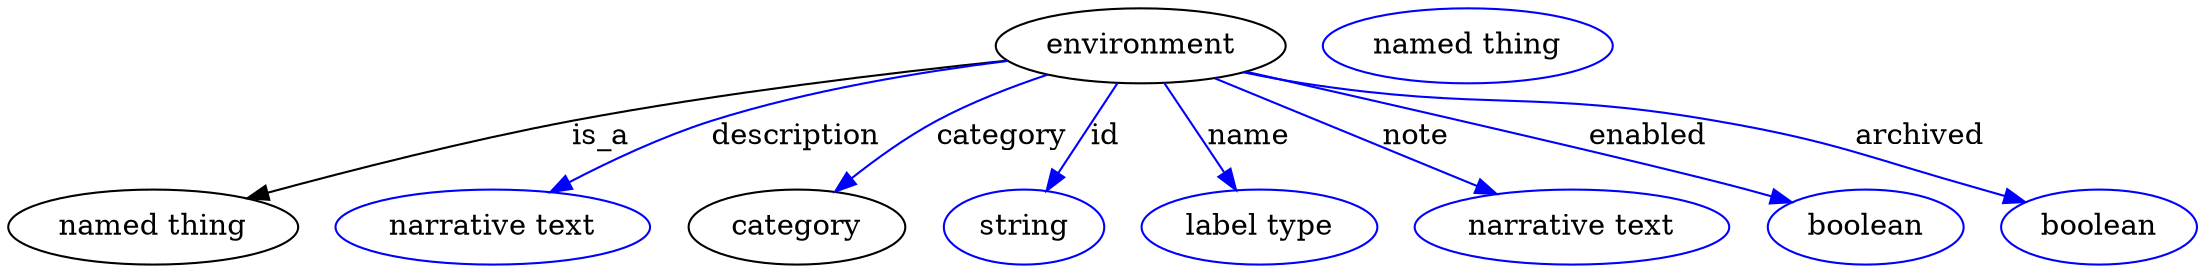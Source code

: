 digraph {
	graph [bb="0,0,1047.3,123"];
	node [label="\N"];
	environment	 [height=0.5,
		label=environment,
		pos="541.54,105",
		width=1.9318];
	"named thing"	 [height=0.5,
		pos="69.544,18",
		width=1.9318];
	environment -> "named thing"	 [label=is_a,
		lp="282.54,61.5",
		pos="e,115.83,31.541 476.38,98.627 420.85,92.666 339.07,82.636 268.54,69 219.8,59.575 165.23,45.32 125.58,34.275"];
	description	 [color=blue,
		height=0.5,
		label="narrative text",
		pos="232.54,18",
		width=2.0943];
	environment -> description	 [color=blue,
		label=description,
		lp="375.54,61.5",
		pos="e,260.61,34.83 476.49,98.616 435.11,93.358 380.8,84.222 334.54,69 312.08,61.607 288.37,50.009 269.47,39.741",
		style=solid];
	category	 [height=0.5,
		pos="377.54,18",
		width=1.4443];
	environment -> category	 [color=blue,
		label=category,
		lp="474.54,61.5",
		pos="e,395.76,34.868 494.87,91.425 477.88,85.613 458.85,78.058 442.54,69 428.82,61.378 414.95,50.952 403.57,41.513",
		style=solid];
	id	 [color=blue,
		height=0.5,
		label=string,
		pos="485.54,18",
		width=1.0652];
	environment -> id	 [color=blue,
		label=id,
		lp="524.54,61.5",
		pos="e,496.75,35.41 529.94,86.974 521.95,74.562 511.21,57.878 502.3,44.028",
		style=solid];
	name	 [color=blue,
		height=0.5,
		label="label type",
		pos="598.54,18",
		width=1.5707];
	environment -> name	 [color=blue,
		label=name,
		lp="593.54,61.5",
		pos="e,586.94,35.706 553.35,86.974 561.43,74.644 572.27,58.098 581.31,44.302",
		style=solid];
	note	 [color=blue,
		height=0.5,
		label="narrative text",
		pos="748.54,18",
		width=2.0943];
	environment -> note	 [color=blue,
		label=note,
		lp="673.54,61.5",
		pos="e,710.98,33.787 578.07,89.646 612.38,75.227 663.89,53.578 701.31,37.852",
		style=solid];
	enabled	 [color=blue,
		height=0.5,
		label=boolean,
		pos="888.54,18",
		width=1.2999];
	environment -> enabled	 [color=blue,
		label=enabled,
		lp="785.04,61.5",
		pos="e,853.12,29.846 593.45,92.925 670.79,74.899 809.66,42.383 832.54,36 836.1,35.009 839.76,33.939 843.44,32.832",
		style=solid];
	archived	 [color=blue,
		height=0.5,
		label=boolean,
		pos="1000.5,18",
		width=1.2999];
	environment -> archived	 [color=blue,
		label=archived,
		lp="916.04,61.5",
		pos="e,964.79,29.827 591.7,92.368 600.92,90.348 610.49,88.45 619.54,87 706.8,73.033 730.49,84.162 817.54,69 875,58.993 888.54,52.263 \
944.54,36 947.93,35.016 951.43,33.97 954.93,32.896",
		style=solid];
	"named thing_category"	 [color=blue,
		height=0.5,
		label="named thing",
		pos="698.54,105",
		width=1.9318];
}
